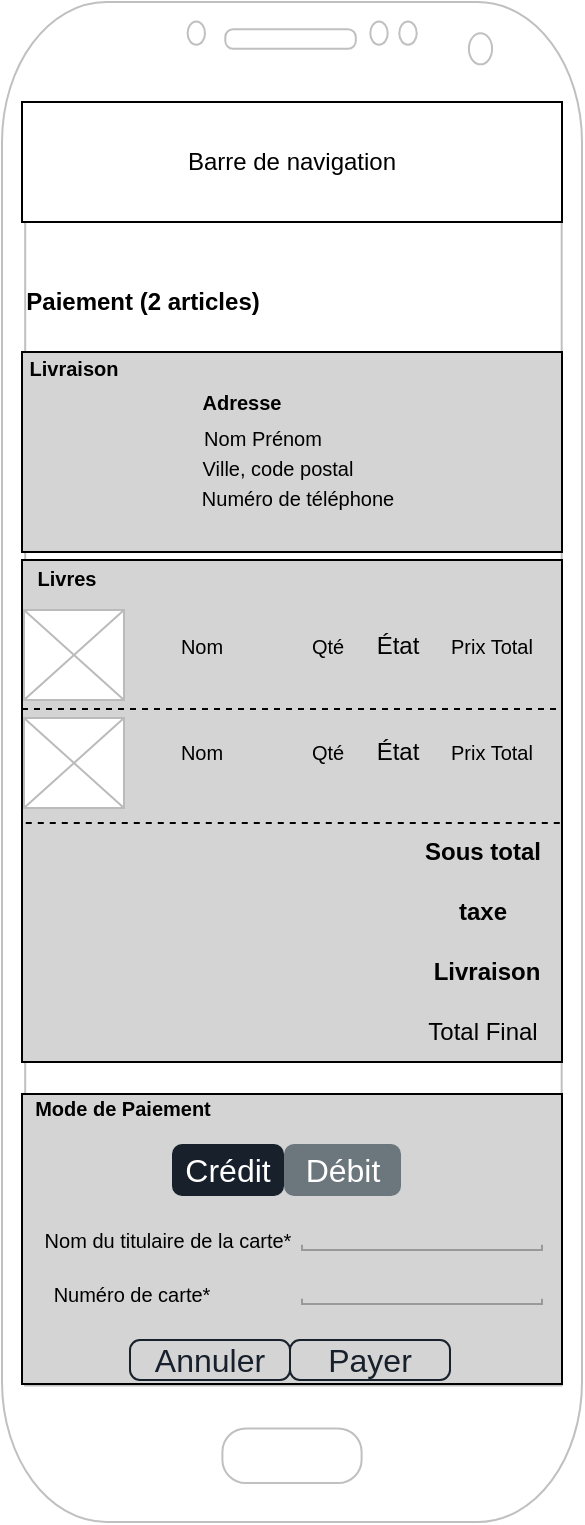 <mxfile version="20.2.3" type="device"><diagram id="VjnK3RFOb58FxKWdlQjx" name="Page-1"><mxGraphModel dx="1038" dy="649" grid="1" gridSize="10" guides="1" tooltips="1" connect="1" arrows="1" fold="1" page="1" pageScale="1" pageWidth="850" pageHeight="1100" math="0" shadow="0"><root><mxCell id="0"/><mxCell id="1" parent="0"/><mxCell id="bblrZjlFvEH1Re-o97Vp-1" value="" style="verticalLabelPosition=bottom;verticalAlign=top;html=1;shadow=0;dashed=0;strokeWidth=1;shape=mxgraph.android.phone2;strokeColor=#c0c0c0;" parent="1" vertex="1"><mxGeometry x="250" y="50" width="290" height="760" as="geometry"/></mxCell><mxCell id="bblrZjlFvEH1Re-o97Vp-2" value="Barre de navigation" style="rounded=0;whiteSpace=wrap;html=1;" parent="1" vertex="1"><mxGeometry x="260" y="100" width="270" height="60" as="geometry"/></mxCell><mxCell id="bblrZjlFvEH1Re-o97Vp-3" value="&lt;b&gt;Paiement (2 articles)&lt;/b&gt;" style="text;html=1;align=center;verticalAlign=middle;resizable=0;points=[];autosize=1;strokeColor=none;fillColor=none;" parent="1" vertex="1"><mxGeometry x="250" y="185" width="140" height="30" as="geometry"/></mxCell><mxCell id="bblrZjlFvEH1Re-o97Vp-5" value="" style="rounded=0;whiteSpace=wrap;html=1;fillColor=#D4D4D4;" parent="1" vertex="1"><mxGeometry x="260" y="225" width="270" height="100" as="geometry"/></mxCell><mxCell id="bblrZjlFvEH1Re-o97Vp-8" value="&lt;b&gt;Livraison&lt;/b&gt;" style="text;html=1;strokeColor=none;fillColor=none;align=center;verticalAlign=middle;whiteSpace=wrap;rounded=0;fontSize=10;" parent="1" vertex="1"><mxGeometry x="256" y="222" width="60" height="22" as="geometry"/></mxCell><mxCell id="bblrZjlFvEH1Re-o97Vp-9" value="&lt;b&gt;Adresse&lt;/b&gt;" style="text;html=1;strokeColor=none;fillColor=none;align=center;verticalAlign=middle;whiteSpace=wrap;rounded=0;fontSize=10;" parent="1" vertex="1"><mxGeometry x="340" y="239" width="60" height="21" as="geometry"/></mxCell><mxCell id="bblrZjlFvEH1Re-o97Vp-10" value="Nom Prénom" style="text;html=1;strokeColor=none;fillColor=none;align=center;verticalAlign=middle;whiteSpace=wrap;rounded=0;fontSize=10;" parent="1" vertex="1"><mxGeometry x="346" y="260" width="69" height="15" as="geometry"/></mxCell><mxCell id="bblrZjlFvEH1Re-o97Vp-12" value="Ville, code postal" style="text;html=1;strokeColor=none;fillColor=none;align=center;verticalAlign=middle;whiteSpace=wrap;rounded=0;fontSize=10;" parent="1" vertex="1"><mxGeometry x="346" y="275" width="84" height="15" as="geometry"/></mxCell><mxCell id="bblrZjlFvEH1Re-o97Vp-13" value="Numéro de téléphone" style="text;html=1;strokeColor=none;fillColor=none;align=center;verticalAlign=middle;whiteSpace=wrap;rounded=0;fontSize=10;" parent="1" vertex="1"><mxGeometry x="346" y="290" width="104" height="15" as="geometry"/></mxCell><mxCell id="bblrZjlFvEH1Re-o97Vp-14" value="" style="rounded=0;whiteSpace=wrap;html=1;fillColor=#D4D4D4;" parent="1" vertex="1"><mxGeometry x="260" y="329" width="270" height="251" as="geometry"/></mxCell><mxCell id="bblrZjlFvEH1Re-o97Vp-15" value="" style="dashed=0;shape=mxgraph.gmdl.image;strokeColor=#bbbbbb;fillColor=#ffffff;" parent="1" vertex="1"><mxGeometry x="261" y="354" width="50" height="45" as="geometry"/></mxCell><mxCell id="bblrZjlFvEH1Re-o97Vp-16" value="Nom" style="text;html=1;strokeColor=none;fillColor=none;align=center;verticalAlign=middle;whiteSpace=wrap;rounded=0;fontSize=10;" parent="1" vertex="1"><mxGeometry x="320" y="357" width="60" height="30" as="geometry"/></mxCell><mxCell id="bblrZjlFvEH1Re-o97Vp-17" value="Qté" style="text;html=1;strokeColor=none;fillColor=none;align=center;verticalAlign=middle;whiteSpace=wrap;rounded=0;fontSize=10;" parent="1" vertex="1"><mxGeometry x="398" y="357" width="30" height="30" as="geometry"/></mxCell><mxCell id="bblrZjlFvEH1Re-o97Vp-19" value="Prix Total" style="text;html=1;strokeColor=none;fillColor=none;align=center;verticalAlign=middle;whiteSpace=wrap;rounded=0;fontSize=10;" parent="1" vertex="1"><mxGeometry x="470" y="357" width="50" height="30" as="geometry"/></mxCell><mxCell id="bblrZjlFvEH1Re-o97Vp-20" value="" style="endArrow=none;html=1;rounded=0;fontSize=10;exitX=0;exitY=0.5;exitDx=0;exitDy=0;entryX=1;entryY=0.5;entryDx=0;entryDy=0;dashed=1;" parent="1" edge="1"><mxGeometry width="50" height="50" relative="1" as="geometry"><mxPoint x="260" y="403.5" as="sourcePoint"/><mxPoint x="530" y="403.5" as="targetPoint"/></mxGeometry></mxCell><mxCell id="bblrZjlFvEH1Re-o97Vp-21" value="" style="dashed=0;shape=mxgraph.gmdl.image;strokeColor=#bbbbbb;fillColor=#ffffff;" parent="1" vertex="1"><mxGeometry x="261" y="408" width="50" height="45" as="geometry"/></mxCell><mxCell id="bblrZjlFvEH1Re-o97Vp-22" value="Nom" style="text;html=1;strokeColor=none;fillColor=none;align=center;verticalAlign=middle;whiteSpace=wrap;rounded=0;fontSize=10;" parent="1" vertex="1"><mxGeometry x="320" y="410" width="60" height="30" as="geometry"/></mxCell><mxCell id="bblrZjlFvEH1Re-o97Vp-23" value="Qté" style="text;html=1;strokeColor=none;fillColor=none;align=center;verticalAlign=middle;whiteSpace=wrap;rounded=0;fontSize=10;" parent="1" vertex="1"><mxGeometry x="398" y="410" width="30" height="30" as="geometry"/></mxCell><mxCell id="bblrZjlFvEH1Re-o97Vp-24" value="Prix Total" style="text;html=1;strokeColor=none;fillColor=none;align=center;verticalAlign=middle;whiteSpace=wrap;rounded=0;fontSize=10;" parent="1" vertex="1"><mxGeometry x="470" y="410" width="50" height="30" as="geometry"/></mxCell><mxCell id="bblrZjlFvEH1Re-o97Vp-25" value="" style="rounded=0;whiteSpace=wrap;html=1;fillColor=#D4D4D4;" parent="1" vertex="1"><mxGeometry x="260" y="596" width="270" height="145" as="geometry"/></mxCell><mxCell id="bblrZjlFvEH1Re-o97Vp-26" value="&lt;b&gt;Livres&lt;/b&gt;" style="text;html=1;strokeColor=none;fillColor=none;align=center;verticalAlign=middle;whiteSpace=wrap;rounded=0;fontSize=10;" parent="1" vertex="1"><mxGeometry x="260" y="331" width="45" height="13" as="geometry"/></mxCell><mxCell id="bblrZjlFvEH1Re-o97Vp-27" value="&lt;b&gt;Mode de Paiement&lt;/b&gt;" style="text;html=1;strokeColor=none;fillColor=none;align=center;verticalAlign=middle;whiteSpace=wrap;rounded=0;fontSize=10;" parent="1" vertex="1"><mxGeometry x="261" y="596" width="99" height="13" as="geometry"/></mxCell><mxCell id="bblrZjlFvEH1Re-o97Vp-29" value="Crédit" style="html=1;shadow=0;dashed=0;shape=mxgraph.bootstrap.rrect;rSize=5;strokeColor=none;strokeWidth=1;fillColor=#18202B;fontColor=#FFFFFF;whiteSpace=wrap;align=center;verticalAlign=middle;spacingLeft=0;fontStyle=0;fontSize=16;spacing=5;" parent="1" vertex="1"><mxGeometry x="335" y="621" width="56" height="26" as="geometry"/></mxCell><mxCell id="bblrZjlFvEH1Re-o97Vp-30" value="Débit" style="html=1;shadow=0;dashed=0;shape=mxgraph.bootstrap.rrect;rSize=5;strokeColor=none;strokeWidth=1;fillColor=#6C767D;fontColor=#FFFFFF;whiteSpace=wrap;align=center;verticalAlign=middle;spacingLeft=0;fontStyle=0;fontSize=16;spacing=5;" parent="1" vertex="1"><mxGeometry x="391" y="621" width="58.5" height="26" as="geometry"/></mxCell><mxCell id="bblrZjlFvEH1Re-o97Vp-31" value="Nom du titulaire de la carte*" style="text;html=1;strokeColor=none;fillColor=none;align=center;verticalAlign=middle;whiteSpace=wrap;rounded=0;fontSize=10;" parent="1" vertex="1"><mxGeometry x="266" y="654" width="134" height="30" as="geometry"/></mxCell><mxCell id="bblrZjlFvEH1Re-o97Vp-32" value="" style="strokeWidth=1;html=1;shadow=0;dashed=0;shape=mxgraph.android.textfield;align=center;strokeColor=#999999;pointerEvents=1;fontSize=10;fillColor=#18202B;" parent="1" vertex="1"><mxGeometry x="400" y="658" width="120" height="16" as="geometry"/></mxCell><mxCell id="bblrZjlFvEH1Re-o97Vp-34" value="Numéro de carte*" style="text;html=1;strokeColor=none;fillColor=none;align=center;verticalAlign=middle;whiteSpace=wrap;rounded=0;fontSize=10;" parent="1" vertex="1"><mxGeometry x="270" y="681" width="90" height="30" as="geometry"/></mxCell><mxCell id="bblrZjlFvEH1Re-o97Vp-35" value="" style="strokeWidth=1;html=1;shadow=0;dashed=0;shape=mxgraph.android.textfield;align=center;strokeColor=#999999;pointerEvents=1;fontSize=10;fillColor=#18202B;" parent="1" vertex="1"><mxGeometry x="400" y="685" width="120" height="16" as="geometry"/></mxCell><mxCell id="bblrZjlFvEH1Re-o97Vp-36" value="&lt;font color=&quot;#18202b&quot;&gt;Payer&lt;/font&gt;" style="html=1;shadow=0;dashed=0;shape=mxgraph.bootstrap.rrect;rSize=5;strokeColor=#18202B;strokeWidth=1;fillColor=none;fontColor=#0085FC;whiteSpace=wrap;align=center;verticalAlign=middle;spacingLeft=0;fontStyle=0;fontSize=16;spacing=5;" parent="1" vertex="1"><mxGeometry x="394" y="719" width="80" height="20" as="geometry"/></mxCell><mxCell id="nQyR1ZHOxZFZUhiyyfq9-1" value="&lt;font color=&quot;#18202b&quot;&gt;Annuler&lt;/font&gt;" style="html=1;shadow=0;dashed=0;shape=mxgraph.bootstrap.rrect;rSize=5;strokeColor=#18202B;strokeWidth=1;fillColor=none;fontColor=#0085FC;whiteSpace=wrap;align=center;verticalAlign=middle;spacingLeft=0;fontStyle=0;fontSize=16;spacing=5;" parent="1" vertex="1"><mxGeometry x="314" y="719" width="80" height="20" as="geometry"/></mxCell><mxCell id="nQyR1ZHOxZFZUhiyyfq9-2" value="" style="endArrow=none;html=1;rounded=0;fontSize=10;exitX=0.041;exitY=0.552;exitDx=0;exitDy=0;entryX=0.969;entryY=0.552;entryDx=0;entryDy=0;dashed=1;exitPerimeter=0;entryPerimeter=0;" parent="1" edge="1"><mxGeometry width="50" height="50" relative="1" as="geometry"><mxPoint x="261.89" y="460.52" as="sourcePoint"/><mxPoint x="531.01" y="460.52" as="targetPoint"/></mxGeometry></mxCell><mxCell id="nQyR1ZHOxZFZUhiyyfq9-3" value="État" style="text;html=1;strokeColor=none;fillColor=none;align=center;verticalAlign=middle;whiteSpace=wrap;rounded=0;" parent="1" vertex="1"><mxGeometry x="433" y="366.5" width="30" height="11" as="geometry"/></mxCell><mxCell id="nQyR1ZHOxZFZUhiyyfq9-4" value="État" style="text;html=1;strokeColor=none;fillColor=none;align=center;verticalAlign=middle;whiteSpace=wrap;rounded=0;" parent="1" vertex="1"><mxGeometry x="433" y="419.5" width="30" height="11" as="geometry"/></mxCell><mxCell id="nQyR1ZHOxZFZUhiyyfq9-5" value="Total Final" style="text;html=1;align=center;verticalAlign=middle;resizable=0;points=[];autosize=1;strokeColor=none;fillColor=none;" parent="1" vertex="1"><mxGeometry x="450" y="550" width="80" height="30" as="geometry"/></mxCell><mxCell id="nQyR1ZHOxZFZUhiyyfq9-6" value="&lt;b&gt;Sous total&lt;/b&gt;" style="text;html=1;align=center;verticalAlign=middle;resizable=0;points=[];autosize=1;strokeColor=none;fillColor=none;" parent="1" vertex="1"><mxGeometry x="450" y="460" width="80" height="30" as="geometry"/></mxCell><mxCell id="nQyR1ZHOxZFZUhiyyfq9-7" value="&lt;b&gt;taxe&lt;/b&gt;" style="text;html=1;align=center;verticalAlign=middle;resizable=0;points=[];autosize=1;strokeColor=none;fillColor=none;" parent="1" vertex="1"><mxGeometry x="465" y="490" width="50" height="30" as="geometry"/></mxCell><mxCell id="nQyR1ZHOxZFZUhiyyfq9-8" value="&lt;b&gt;Livraison&lt;/b&gt;" style="text;html=1;align=center;verticalAlign=middle;resizable=0;points=[];autosize=1;strokeColor=none;fillColor=none;" parent="1" vertex="1"><mxGeometry x="452" y="520" width="80" height="30" as="geometry"/></mxCell></root></mxGraphModel></diagram></mxfile>